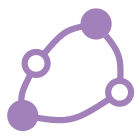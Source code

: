 digraph G {
	graph [Damping=0.2,
		K=0.2,
		bb="0,0,59,58",
		bgcolor=transparent,
		color=none,
		dir=none,
		dpi=300,
		layout=fdp,
		maxiter=10000,
		nodesep=0.02,
		outputorder=edgesfirst,
		overlap=compress,
		penwidth=0,
		rankdir=LR,
		ranksep=0.02,
		sep=1,
		splines=curved
	];
	node [label="\N"];
	edge [dir=none,
		headlabel="",
		label="",
		taillabel=""
	];
	"U1.separation_material_balance_node"	[color="#a280b9",
		fillcolor="#a280b9",
		gradientangle=0,
		height=0.19444,
		label="",
		margin=0,
		orientation=0.0,
		peripheries=1,
		pin=true,
		pos="6.9336,6.5611",
		shape=circle,
		style=filled,
		width=0.19444];
	"U1.outs[1].F"	[color="#a280b9",
		fillcolor=none,
		gradientangle=0,
		height=0.15278,
		label="",
		margin=0,
		orientation=0.0,
		penwidth=3,
		peripheries=1,
		pin=true,
		pos="53.417,17.726",
		shape=circle,
		style=filled,
		width=0.15278];
	"U1.separation_material_balance_node":c -> "U1.outs[1].F":c	[arrowhead=none,
		arrowtail=none,
		color="#a280b9",
		len=0.5,
		name="U1.separation_material_balance_node_U1.outs[1].F",
		penwidth=3,
		pos="13.898,5.4153 29.376,2.9986 32.567,4.0228 48.549,14.512",
		style=solid];
	"U1.outs[0].F"	[color="#a280b9",
		fillcolor=none,
		gradientangle=0,
		height=0.15278,
		label="",
		margin=0,
		orientation=0.0,
		penwidth=3,
		peripheries=1,
		pin=true,
		pos="13.339,31.561",
		shape=circle,
		style=filled,
		width=0.15278];
	"U1.separation_material_balance_node":c -> "U1.outs[0].F":c	[arrowhead=none,
		arrowtail=none,
		color="#a280b9",
		len=0.5,
		name="U1.separation_material_balance_node_U1.outs[0].F",
		penwidth=3,
		pos="6.2313,13.567 6.2314,17.18 7.3056,19.905 10.648,26.402",
		style=solid];
	"U1.overall_material_balance_node"	[color="#a280b9",
		fillcolor="#a280b9",
		gradientangle=0,
		height=0.19444,
		label="",
		margin=0,
		orientation=0.0,
		peripheries=1,
		pin=true,
		pos="42.116,50.513",
		shape=circle,
		style=filled,
		width=0.19444];
	"U1.overall_material_balance_node":c -> "U1.outs[1].F":c	[arrowhead=none,
		arrowtail=none,
		color="#a280b9",
		len=0.5,
		name="U1.overall_material_balance_node_U1.outs[1].F",
		penwidth=3,
		pos="46.829,44.899 53.414,36.826 54.191,34.017 53.71,23.27",
		style=solid];
	"U1.overall_material_balance_node":c -> "U1.outs[0].F":c	[arrowhead=none,
		arrowtail=none,
		color="#a280b9",
		len=0.5,
		name="U1.overall_material_balance_node_U1.outs[0].F",
		penwidth=3,
		pos="35.143,49.228 27.329,47.552 24.876,45.483 16.854,35.825",
		style=solid];
}
